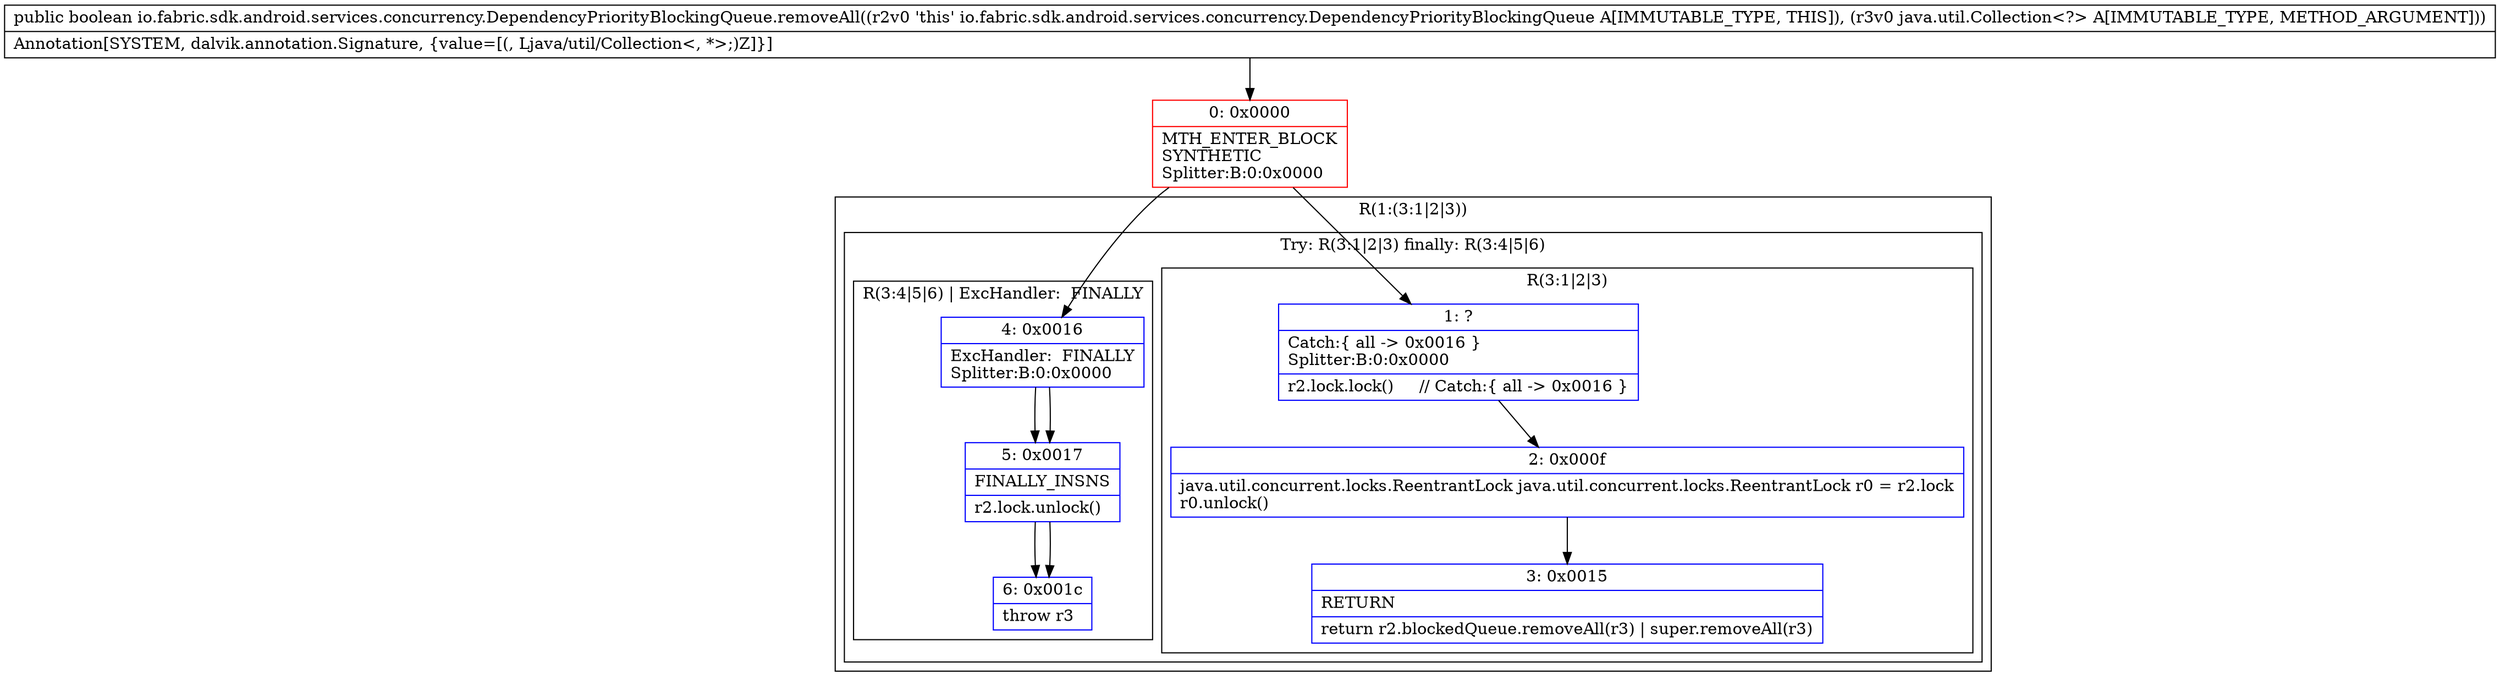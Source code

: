 digraph "CFG forio.fabric.sdk.android.services.concurrency.DependencyPriorityBlockingQueue.removeAll(Ljava\/util\/Collection;)Z" {
subgraph cluster_Region_1299862587 {
label = "R(1:(3:1|2|3))";
node [shape=record,color=blue];
subgraph cluster_TryCatchRegion_1410543548 {
label = "Try: R(3:1|2|3) finally: R(3:4|5|6)";
node [shape=record,color=blue];
subgraph cluster_Region_1021359684 {
label = "R(3:1|2|3)";
node [shape=record,color=blue];
Node_1 [shape=record,label="{1\:\ ?|Catch:\{ all \-\> 0x0016 \}\lSplitter:B:0:0x0000\l|r2.lock.lock()     \/\/ Catch:\{ all \-\> 0x0016 \}\l}"];
Node_2 [shape=record,label="{2\:\ 0x000f|java.util.concurrent.locks.ReentrantLock java.util.concurrent.locks.ReentrantLock r0 = r2.lock\lr0.unlock()\l}"];
Node_3 [shape=record,label="{3\:\ 0x0015|RETURN\l|return r2.blockedQueue.removeAll(r3) \| super.removeAll(r3)\l}"];
}
subgraph cluster_Region_336760514 {
label = "R(3:4|5|6) | ExcHandler:  FINALLY\l";
node [shape=record,color=blue];
Node_4 [shape=record,label="{4\:\ 0x0016|ExcHandler:  FINALLY\lSplitter:B:0:0x0000\l}"];
Node_5 [shape=record,label="{5\:\ 0x0017|FINALLY_INSNS\l|r2.lock.unlock()\l}"];
Node_6 [shape=record,label="{6\:\ 0x001c|throw r3\l}"];
}
}
}
subgraph cluster_Region_336760514 {
label = "R(3:4|5|6) | ExcHandler:  FINALLY\l";
node [shape=record,color=blue];
Node_4 [shape=record,label="{4\:\ 0x0016|ExcHandler:  FINALLY\lSplitter:B:0:0x0000\l}"];
Node_5 [shape=record,label="{5\:\ 0x0017|FINALLY_INSNS\l|r2.lock.unlock()\l}"];
Node_6 [shape=record,label="{6\:\ 0x001c|throw r3\l}"];
}
Node_0 [shape=record,color=red,label="{0\:\ 0x0000|MTH_ENTER_BLOCK\lSYNTHETIC\lSplitter:B:0:0x0000\l}"];
MethodNode[shape=record,label="{public boolean io.fabric.sdk.android.services.concurrency.DependencyPriorityBlockingQueue.removeAll((r2v0 'this' io.fabric.sdk.android.services.concurrency.DependencyPriorityBlockingQueue A[IMMUTABLE_TYPE, THIS]), (r3v0 java.util.Collection\<?\> A[IMMUTABLE_TYPE, METHOD_ARGUMENT]))  | Annotation[SYSTEM, dalvik.annotation.Signature, \{value=[(, Ljava\/util\/Collection\<, *\>;)Z]\}]\l}"];
MethodNode -> Node_0;
Node_1 -> Node_2;
Node_2 -> Node_3;
Node_4 -> Node_5;
Node_5 -> Node_6;
Node_4 -> Node_5;
Node_5 -> Node_6;
Node_0 -> Node_1;
Node_0 -> Node_4;
}

